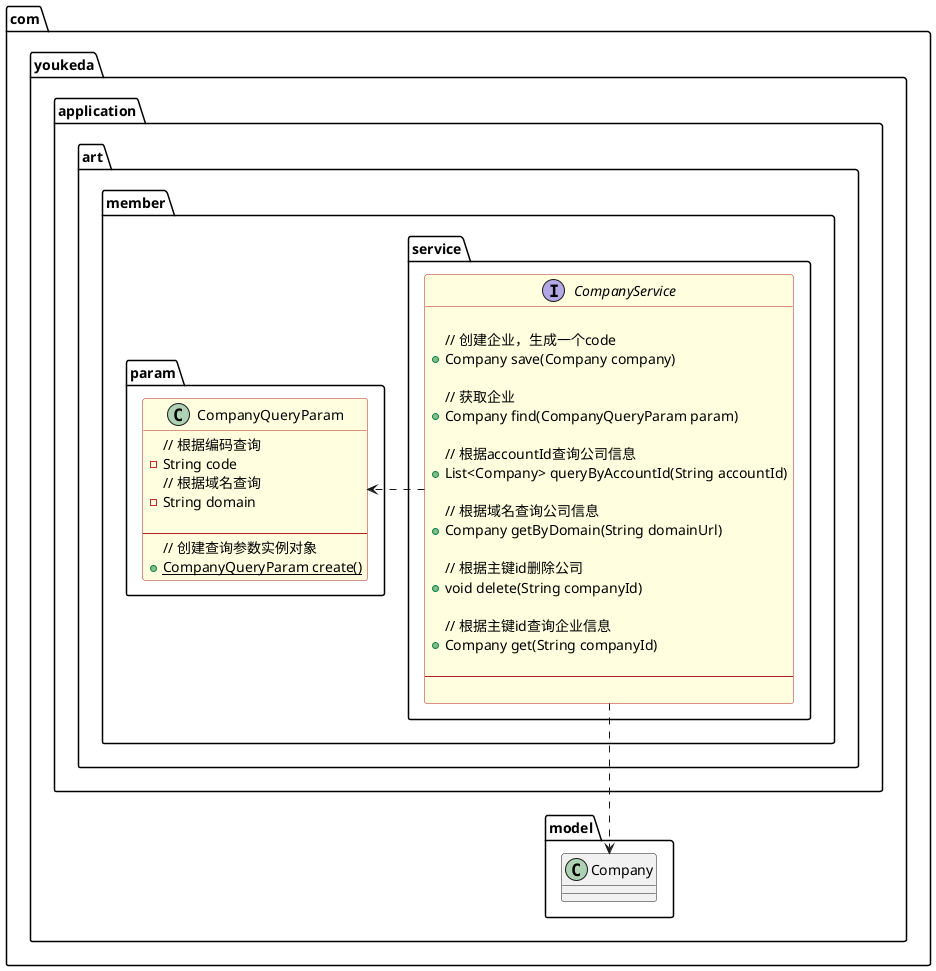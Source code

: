 @startuml

interface com.youkeda.application.art.member.service.CompanyService #LightYellow##FireBrick {

// 创建企业，生成一个code
+ Company save(Company company)

// 获取企业
+ Company find(CompanyQueryParam param)

// 根据accountId查询公司信息
+ List<Company> queryByAccountId(String accountId)

// 根据域名查询公司信息
+ Company getByDomain(String domainUrl)

// 根据主键id删除公司
+ void delete(String companyId)

// 根据主键id查询企业信息
+ Company get(String companyId)

----

}

class com.youkeda.application.art.member.param.CompanyQueryParam #LightYellow##FireBrick {
// 根据编码查询
- String code
// 根据域名查询
- String domain

----
// 创建查询参数实例对象
+ {static} CompanyQueryParam create()
}

class com.youkeda.model.Company {
}

com.youkeda.application.art.member.service.CompanyService .right.> com.youkeda.application.art.member.param.CompanyQueryParam
com.youkeda.application.art.member.service.CompanyService ..> com.youkeda.model.Company
@enduml